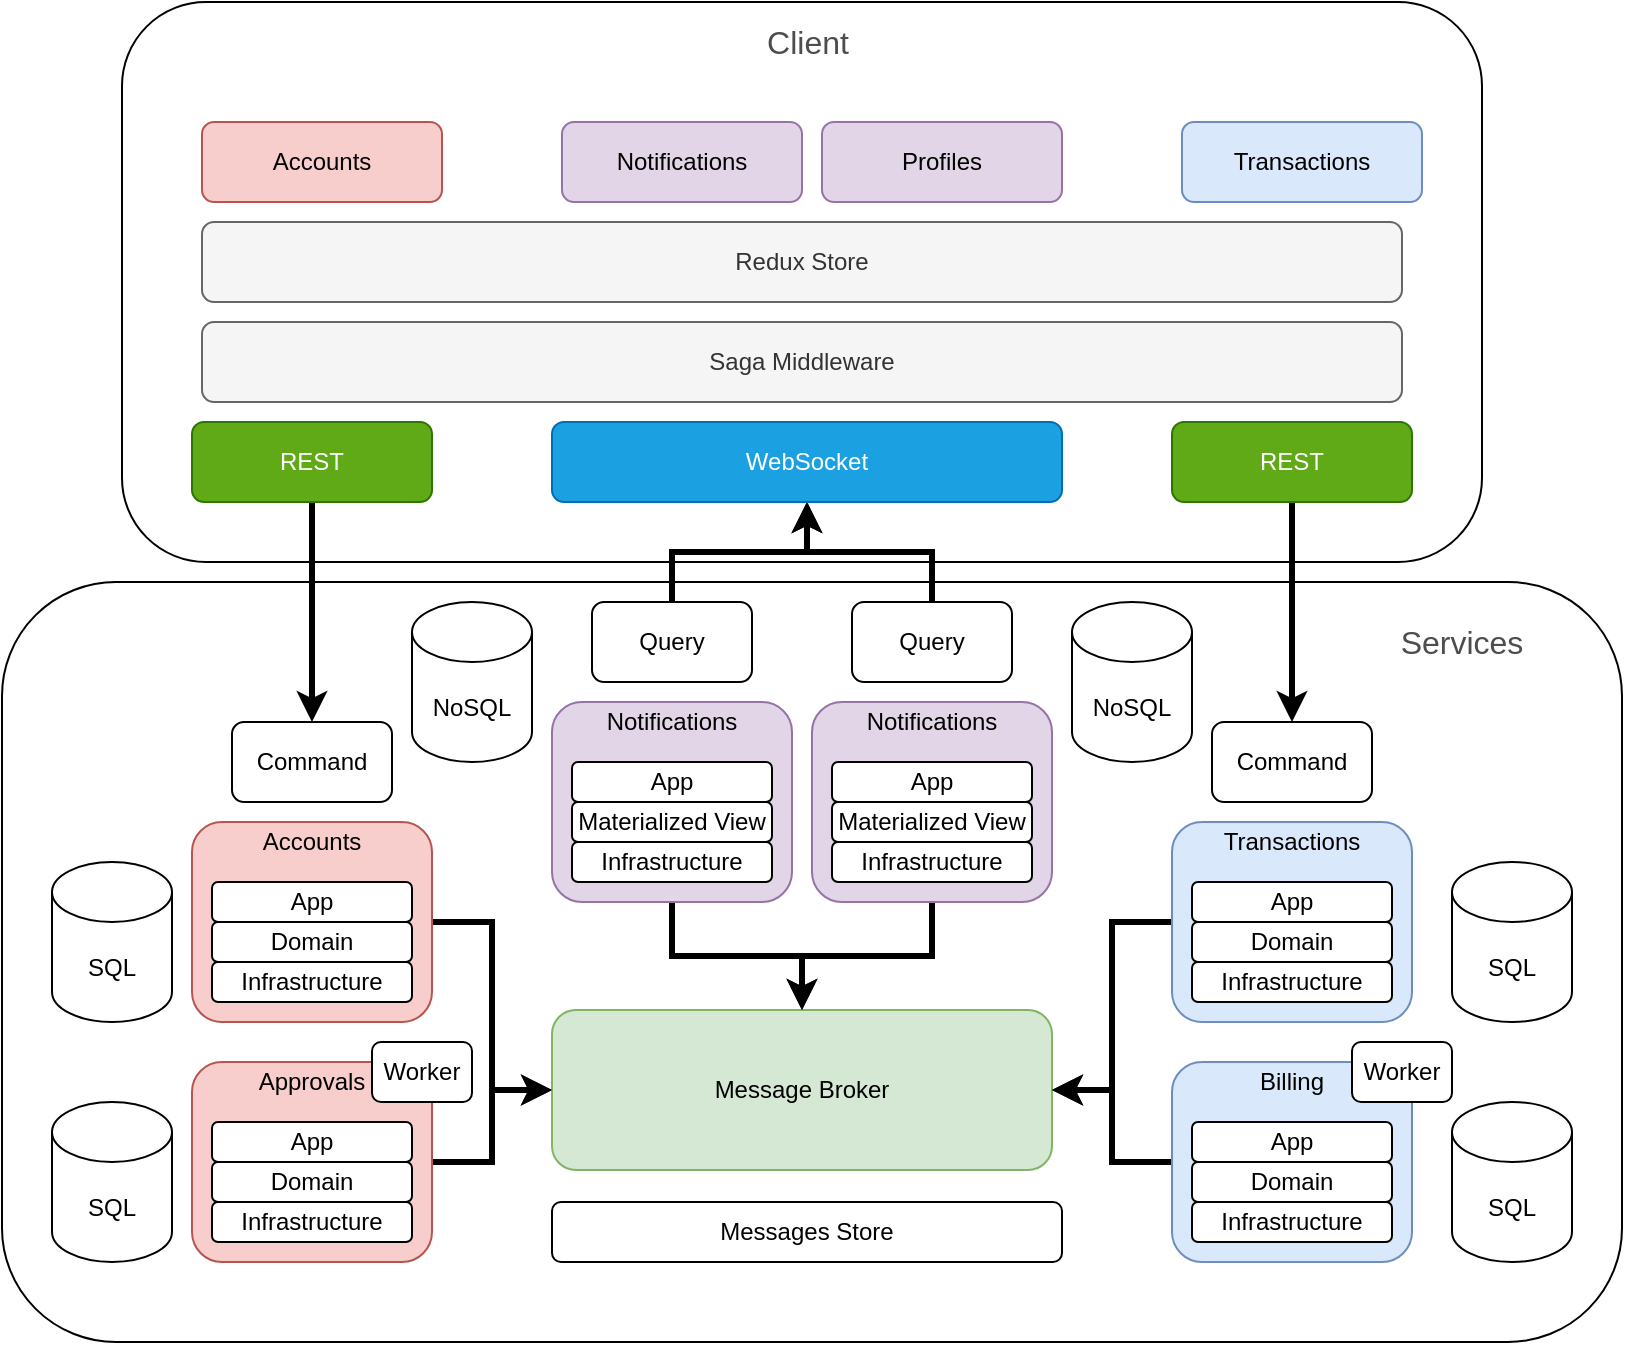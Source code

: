 <mxfile version="14.4.3" type="device"><diagram id="XTtuHSJ7GuML4tM0mIiY" name="Page-1"><mxGraphModel dx="1673" dy="898" grid="1" gridSize="10" guides="1" tooltips="1" connect="1" arrows="1" fold="1" page="1" pageScale="1" pageWidth="1169" pageHeight="827" math="0" shadow="0"><root><mxCell id="0"/><mxCell id="1" parent="0"/><mxCell id="d52PS9GOp6y7jKC5MIHb-171" value="" style="rounded=1;whiteSpace=wrap;html=1;" vertex="1" parent="1"><mxGeometry x="180" y="380" width="810" height="380" as="geometry"/></mxCell><mxCell id="d52PS9GOp6y7jKC5MIHb-165" value="" style="rounded=1;whiteSpace=wrap;html=1;" vertex="1" parent="1"><mxGeometry x="240" y="90" width="680" height="280" as="geometry"/></mxCell><mxCell id="d52PS9GOp6y7jKC5MIHb-148" style="edgeStyle=orthogonalEdgeStyle;rounded=0;orthogonalLoop=1;jettySize=auto;html=1;entryX=0;entryY=0.5;entryDx=0;entryDy=0;strokeWidth=3;" edge="1" parent="1" source="d52PS9GOp6y7jKC5MIHb-1" target="d52PS9GOp6y7jKC5MIHb-7"><mxGeometry relative="1" as="geometry"/></mxCell><mxCell id="d52PS9GOp6y7jKC5MIHb-1" value="" style="rounded=1;whiteSpace=wrap;html=1;fillColor=#f8cecc;strokeColor=#b85450;" vertex="1" parent="1"><mxGeometry x="275" y="500" width="120" height="100" as="geometry"/></mxCell><mxCell id="d52PS9GOp6y7jKC5MIHb-7" value="Message Broker" style="rounded=1;whiteSpace=wrap;html=1;fillColor=#d5e8d4;strokeColor=#82b366;" vertex="1" parent="1"><mxGeometry x="455" y="594" width="250" height="80" as="geometry"/></mxCell><mxCell id="d52PS9GOp6y7jKC5MIHb-11" value="Command" style="rounded=1;whiteSpace=wrap;html=1;" vertex="1" parent="1"><mxGeometry x="295" y="450" width="80" height="40" as="geometry"/></mxCell><mxCell id="d52PS9GOp6y7jKC5MIHb-157" style="edgeStyle=orthogonalEdgeStyle;rounded=0;orthogonalLoop=1;jettySize=auto;html=1;entryX=0.5;entryY=1;entryDx=0;entryDy=0;strokeWidth=3;" edge="1" parent="1" source="d52PS9GOp6y7jKC5MIHb-13" target="d52PS9GOp6y7jKC5MIHb-153"><mxGeometry relative="1" as="geometry"/></mxCell><mxCell id="d52PS9GOp6y7jKC5MIHb-13" value="Query" style="rounded=1;whiteSpace=wrap;html=1;" vertex="1" parent="1"><mxGeometry x="475" y="390" width="80" height="40" as="geometry"/></mxCell><mxCell id="d52PS9GOp6y7jKC5MIHb-16" value="App" style="rounded=1;whiteSpace=wrap;html=1;" vertex="1" parent="1"><mxGeometry x="285" y="530" width="100" height="20" as="geometry"/></mxCell><mxCell id="d52PS9GOp6y7jKC5MIHb-17" value="Domain" style="rounded=1;whiteSpace=wrap;html=1;" vertex="1" parent="1"><mxGeometry x="285" y="550" width="100" height="20" as="geometry"/></mxCell><mxCell id="d52PS9GOp6y7jKC5MIHb-18" value="Infrastructure" style="rounded=1;whiteSpace=wrap;html=1;" vertex="1" parent="1"><mxGeometry x="285" y="570" width="100" height="20" as="geometry"/></mxCell><mxCell id="d52PS9GOp6y7jKC5MIHb-19" value="Accounts" style="text;html=1;strokeColor=none;fillColor=none;align=center;verticalAlign=middle;whiteSpace=wrap;rounded=0;" vertex="1" parent="1"><mxGeometry x="300" y="500" width="70" height="20" as="geometry"/></mxCell><mxCell id="d52PS9GOp6y7jKC5MIHb-21" value="SQL" style="shape=cylinder3;whiteSpace=wrap;html=1;boundedLbl=1;backgroundOutline=1;size=15;" vertex="1" parent="1"><mxGeometry x="205" y="520" width="60" height="80" as="geometry"/></mxCell><mxCell id="d52PS9GOp6y7jKC5MIHb-144" style="edgeStyle=orthogonalEdgeStyle;rounded=0;orthogonalLoop=1;jettySize=auto;html=1;exitX=0.5;exitY=1;exitDx=0;exitDy=0;entryX=0.5;entryY=0;entryDx=0;entryDy=0;strokeWidth=3;" edge="1" parent="1" source="d52PS9GOp6y7jKC5MIHb-22" target="d52PS9GOp6y7jKC5MIHb-7"><mxGeometry relative="1" as="geometry"/></mxCell><mxCell id="d52PS9GOp6y7jKC5MIHb-22" value="" style="rounded=1;whiteSpace=wrap;html=1;fillColor=#e1d5e7;strokeColor=#9673a6;" vertex="1" parent="1"><mxGeometry x="455" y="440" width="120" height="100" as="geometry"/></mxCell><mxCell id="d52PS9GOp6y7jKC5MIHb-23" value="App" style="rounded=1;whiteSpace=wrap;html=1;" vertex="1" parent="1"><mxGeometry x="465" y="470" width="100" height="20" as="geometry"/></mxCell><mxCell id="d52PS9GOp6y7jKC5MIHb-24" value="Materialized View" style="rounded=1;whiteSpace=wrap;html=1;" vertex="1" parent="1"><mxGeometry x="465" y="490" width="100" height="20" as="geometry"/></mxCell><mxCell id="d52PS9GOp6y7jKC5MIHb-25" value="Infrastructure" style="rounded=1;whiteSpace=wrap;html=1;" vertex="1" parent="1"><mxGeometry x="465" y="510" width="100" height="20" as="geometry"/></mxCell><mxCell id="d52PS9GOp6y7jKC5MIHb-26" value="Notifications" style="text;html=1;strokeColor=none;fillColor=none;align=center;verticalAlign=middle;whiteSpace=wrap;rounded=0;" vertex="1" parent="1"><mxGeometry x="480" y="440" width="70" height="20" as="geometry"/></mxCell><mxCell id="d52PS9GOp6y7jKC5MIHb-27" value="NoSQL" style="shape=cylinder3;whiteSpace=wrap;html=1;boundedLbl=1;backgroundOutline=1;size=15;" vertex="1" parent="1"><mxGeometry x="385" y="390" width="60" height="80" as="geometry"/></mxCell><mxCell id="d52PS9GOp6y7jKC5MIHb-149" style="edgeStyle=orthogonalEdgeStyle;rounded=0;orthogonalLoop=1;jettySize=auto;html=1;entryX=0;entryY=0.5;entryDx=0;entryDy=0;strokeWidth=3;" edge="1" parent="1" source="d52PS9GOp6y7jKC5MIHb-28" target="d52PS9GOp6y7jKC5MIHb-7"><mxGeometry relative="1" as="geometry"/></mxCell><mxCell id="d52PS9GOp6y7jKC5MIHb-28" value="" style="rounded=1;whiteSpace=wrap;html=1;fillColor=#f8cecc;strokeColor=#b85450;" vertex="1" parent="1"><mxGeometry x="275" y="620" width="120" height="100" as="geometry"/></mxCell><mxCell id="d52PS9GOp6y7jKC5MIHb-30" value="App" style="rounded=1;whiteSpace=wrap;html=1;" vertex="1" parent="1"><mxGeometry x="285" y="650" width="100" height="20" as="geometry"/></mxCell><mxCell id="d52PS9GOp6y7jKC5MIHb-31" value="Domain" style="rounded=1;whiteSpace=wrap;html=1;" vertex="1" parent="1"><mxGeometry x="285" y="670" width="100" height="20" as="geometry"/></mxCell><mxCell id="d52PS9GOp6y7jKC5MIHb-32" value="Infrastructure" style="rounded=1;whiteSpace=wrap;html=1;" vertex="1" parent="1"><mxGeometry x="285" y="690" width="100" height="20" as="geometry"/></mxCell><mxCell id="d52PS9GOp6y7jKC5MIHb-33" value="Approvals" style="text;html=1;strokeColor=none;fillColor=none;align=center;verticalAlign=middle;whiteSpace=wrap;rounded=0;" vertex="1" parent="1"><mxGeometry x="300" y="620" width="70" height="20" as="geometry"/></mxCell><mxCell id="d52PS9GOp6y7jKC5MIHb-34" value="SQL" style="shape=cylinder3;whiteSpace=wrap;html=1;boundedLbl=1;backgroundOutline=1;size=15;" vertex="1" parent="1"><mxGeometry x="205" y="640" width="60" height="80" as="geometry"/></mxCell><mxCell id="d52PS9GOp6y7jKC5MIHb-36" value="Worker" style="rounded=1;whiteSpace=wrap;html=1;" vertex="1" parent="1"><mxGeometry x="365" y="610" width="50" height="30" as="geometry"/></mxCell><mxCell id="d52PS9GOp6y7jKC5MIHb-146" style="edgeStyle=orthogonalEdgeStyle;rounded=0;orthogonalLoop=1;jettySize=auto;html=1;entryX=1;entryY=0.5;entryDx=0;entryDy=0;strokeWidth=3;" edge="1" parent="1" source="d52PS9GOp6y7jKC5MIHb-37" target="d52PS9GOp6y7jKC5MIHb-7"><mxGeometry relative="1" as="geometry"/></mxCell><mxCell id="d52PS9GOp6y7jKC5MIHb-37" value="" style="rounded=1;whiteSpace=wrap;html=1;fillColor=#dae8fc;strokeColor=#6c8ebf;" vertex="1" parent="1"><mxGeometry x="765" y="500" width="120" height="100" as="geometry"/></mxCell><mxCell id="d52PS9GOp6y7jKC5MIHb-38" value="Command" style="rounded=1;whiteSpace=wrap;html=1;" vertex="1" parent="1"><mxGeometry x="785" y="450" width="80" height="40" as="geometry"/></mxCell><mxCell id="d52PS9GOp6y7jKC5MIHb-39" value="App" style="rounded=1;whiteSpace=wrap;html=1;" vertex="1" parent="1"><mxGeometry x="775" y="530" width="100" height="20" as="geometry"/></mxCell><mxCell id="d52PS9GOp6y7jKC5MIHb-40" value="Domain" style="rounded=1;whiteSpace=wrap;html=1;" vertex="1" parent="1"><mxGeometry x="775" y="550" width="100" height="20" as="geometry"/></mxCell><mxCell id="d52PS9GOp6y7jKC5MIHb-41" value="Infrastructure" style="rounded=1;whiteSpace=wrap;html=1;" vertex="1" parent="1"><mxGeometry x="775" y="570" width="100" height="20" as="geometry"/></mxCell><mxCell id="d52PS9GOp6y7jKC5MIHb-42" value="Transactions" style="text;html=1;strokeColor=none;fillColor=none;align=center;verticalAlign=middle;whiteSpace=wrap;rounded=0;" vertex="1" parent="1"><mxGeometry x="790" y="500" width="70" height="20" as="geometry"/></mxCell><mxCell id="d52PS9GOp6y7jKC5MIHb-43" value="SQL" style="shape=cylinder3;whiteSpace=wrap;html=1;boundedLbl=1;backgroundOutline=1;size=15;" vertex="1" parent="1"><mxGeometry x="905" y="520" width="60" height="80" as="geometry"/></mxCell><mxCell id="d52PS9GOp6y7jKC5MIHb-147" style="edgeStyle=orthogonalEdgeStyle;rounded=0;orthogonalLoop=1;jettySize=auto;html=1;entryX=1;entryY=0.5;entryDx=0;entryDy=0;strokeWidth=3;" edge="1" parent="1" source="d52PS9GOp6y7jKC5MIHb-44" target="d52PS9GOp6y7jKC5MIHb-7"><mxGeometry relative="1" as="geometry"/></mxCell><mxCell id="d52PS9GOp6y7jKC5MIHb-44" value="" style="rounded=1;whiteSpace=wrap;html=1;fillColor=#dae8fc;strokeColor=#6c8ebf;" vertex="1" parent="1"><mxGeometry x="765" y="620" width="120" height="100" as="geometry"/></mxCell><mxCell id="d52PS9GOp6y7jKC5MIHb-45" value="App" style="rounded=1;whiteSpace=wrap;html=1;" vertex="1" parent="1"><mxGeometry x="775" y="650" width="100" height="20" as="geometry"/></mxCell><mxCell id="d52PS9GOp6y7jKC5MIHb-46" value="Domain" style="rounded=1;whiteSpace=wrap;html=1;" vertex="1" parent="1"><mxGeometry x="775" y="670" width="100" height="20" as="geometry"/></mxCell><mxCell id="d52PS9GOp6y7jKC5MIHb-47" value="Infrastructure" style="rounded=1;whiteSpace=wrap;html=1;" vertex="1" parent="1"><mxGeometry x="775" y="690" width="100" height="20" as="geometry"/></mxCell><mxCell id="d52PS9GOp6y7jKC5MIHb-48" value="Billing" style="text;html=1;strokeColor=none;fillColor=none;align=center;verticalAlign=middle;whiteSpace=wrap;rounded=0;" vertex="1" parent="1"><mxGeometry x="790" y="620" width="70" height="20" as="geometry"/></mxCell><mxCell id="d52PS9GOp6y7jKC5MIHb-49" value="SQL" style="shape=cylinder3;whiteSpace=wrap;html=1;boundedLbl=1;backgroundOutline=1;size=15;" vertex="1" parent="1"><mxGeometry x="905" y="640" width="60" height="80" as="geometry"/></mxCell><mxCell id="d52PS9GOp6y7jKC5MIHb-50" value="Worker" style="rounded=1;whiteSpace=wrap;html=1;" vertex="1" parent="1"><mxGeometry x="855" y="610" width="50" height="30" as="geometry"/></mxCell><mxCell id="d52PS9GOp6y7jKC5MIHb-163" style="edgeStyle=orthogonalEdgeStyle;rounded=0;orthogonalLoop=1;jettySize=auto;html=1;exitX=0.5;exitY=0;exitDx=0;exitDy=0;entryX=0.5;entryY=1;entryDx=0;entryDy=0;strokeWidth=3;" edge="1" parent="1" source="d52PS9GOp6y7jKC5MIHb-60" target="d52PS9GOp6y7jKC5MIHb-153"><mxGeometry relative="1" as="geometry"/></mxCell><mxCell id="d52PS9GOp6y7jKC5MIHb-60" value="Query" style="rounded=1;whiteSpace=wrap;html=1;" vertex="1" parent="1"><mxGeometry x="605" y="390" width="80" height="40" as="geometry"/></mxCell><mxCell id="d52PS9GOp6y7jKC5MIHb-145" style="edgeStyle=orthogonalEdgeStyle;rounded=0;orthogonalLoop=1;jettySize=auto;html=1;exitX=0.5;exitY=1;exitDx=0;exitDy=0;entryX=0.5;entryY=0;entryDx=0;entryDy=0;strokeWidth=3;" edge="1" parent="1" source="d52PS9GOp6y7jKC5MIHb-61" target="d52PS9GOp6y7jKC5MIHb-7"><mxGeometry relative="1" as="geometry"/></mxCell><mxCell id="d52PS9GOp6y7jKC5MIHb-61" value="" style="rounded=1;whiteSpace=wrap;html=1;fillColor=#e1d5e7;strokeColor=#9673a6;" vertex="1" parent="1"><mxGeometry x="585" y="440" width="120" height="100" as="geometry"/></mxCell><mxCell id="d52PS9GOp6y7jKC5MIHb-62" value="App" style="rounded=1;whiteSpace=wrap;html=1;" vertex="1" parent="1"><mxGeometry x="595" y="470" width="100" height="20" as="geometry"/></mxCell><mxCell id="d52PS9GOp6y7jKC5MIHb-63" value="Materialized View" style="rounded=1;whiteSpace=wrap;html=1;" vertex="1" parent="1"><mxGeometry x="595" y="490" width="100" height="20" as="geometry"/></mxCell><mxCell id="d52PS9GOp6y7jKC5MIHb-64" value="Infrastructure" style="rounded=1;whiteSpace=wrap;html=1;" vertex="1" parent="1"><mxGeometry x="595" y="510" width="100" height="20" as="geometry"/></mxCell><mxCell id="d52PS9GOp6y7jKC5MIHb-65" value="Notifications" style="text;html=1;strokeColor=none;fillColor=none;align=center;verticalAlign=middle;whiteSpace=wrap;rounded=0;" vertex="1" parent="1"><mxGeometry x="610" y="440" width="70" height="20" as="geometry"/></mxCell><mxCell id="d52PS9GOp6y7jKC5MIHb-66" value="NoSQL" style="shape=cylinder3;whiteSpace=wrap;html=1;boundedLbl=1;backgroundOutline=1;size=15;" vertex="1" parent="1"><mxGeometry x="715" y="390" width="60" height="80" as="geometry"/></mxCell><mxCell id="d52PS9GOp6y7jKC5MIHb-156" style="edgeStyle=orthogonalEdgeStyle;rounded=0;orthogonalLoop=1;jettySize=auto;html=1;entryX=0.5;entryY=0;entryDx=0;entryDy=0;strokeWidth=3;" edge="1" parent="1" source="d52PS9GOp6y7jKC5MIHb-152" target="d52PS9GOp6y7jKC5MIHb-11"><mxGeometry relative="1" as="geometry"/></mxCell><mxCell id="d52PS9GOp6y7jKC5MIHb-152" value="REST" style="rounded=1;whiteSpace=wrap;html=1;fillColor=#60a917;strokeColor=#2D7600;fontColor=#ffffff;" vertex="1" parent="1"><mxGeometry x="275" y="300" width="120" height="40" as="geometry"/></mxCell><mxCell id="d52PS9GOp6y7jKC5MIHb-153" value="WebSocket" style="rounded=1;whiteSpace=wrap;html=1;fillColor=#1ba1e2;strokeColor=#006EAF;fontColor=#ffffff;" vertex="1" parent="1"><mxGeometry x="455" y="300" width="255" height="40" as="geometry"/></mxCell><mxCell id="d52PS9GOp6y7jKC5MIHb-164" style="edgeStyle=orthogonalEdgeStyle;rounded=0;orthogonalLoop=1;jettySize=auto;html=1;entryX=0.5;entryY=0;entryDx=0;entryDy=0;strokeWidth=3;" edge="1" parent="1" source="d52PS9GOp6y7jKC5MIHb-154" target="d52PS9GOp6y7jKC5MIHb-38"><mxGeometry relative="1" as="geometry"/></mxCell><mxCell id="d52PS9GOp6y7jKC5MIHb-154" value="REST" style="rounded=1;whiteSpace=wrap;html=1;fillColor=#60a917;strokeColor=#2D7600;fontColor=#ffffff;" vertex="1" parent="1"><mxGeometry x="765" y="300" width="120" height="40" as="geometry"/></mxCell><mxCell id="d52PS9GOp6y7jKC5MIHb-159" value="Notifications" style="rounded=1;whiteSpace=wrap;html=1;fillColor=#e1d5e7;strokeColor=#9673a6;" vertex="1" parent="1"><mxGeometry x="460" y="150" width="120" height="40" as="geometry"/></mxCell><mxCell id="d52PS9GOp6y7jKC5MIHb-160" value="Profiles" style="rounded=1;whiteSpace=wrap;html=1;fillColor=#e1d5e7;strokeColor=#9673a6;" vertex="1" parent="1"><mxGeometry x="590" y="150" width="120" height="40" as="geometry"/></mxCell><mxCell id="d52PS9GOp6y7jKC5MIHb-161" value="Accounts" style="rounded=1;whiteSpace=wrap;html=1;fillColor=#f8cecc;strokeColor=#b85450;" vertex="1" parent="1"><mxGeometry x="280" y="150" width="120" height="40" as="geometry"/></mxCell><mxCell id="d52PS9GOp6y7jKC5MIHb-162" value="Transactions" style="rounded=1;whiteSpace=wrap;html=1;fillColor=#dae8fc;strokeColor=#6c8ebf;" vertex="1" parent="1"><mxGeometry x="770" y="150" width="120" height="40" as="geometry"/></mxCell><mxCell id="d52PS9GOp6y7jKC5MIHb-167" value="Messages Store" style="rounded=1;whiteSpace=wrap;html=1;" vertex="1" parent="1"><mxGeometry x="455" y="690" width="255" height="30" as="geometry"/></mxCell><mxCell id="d52PS9GOp6y7jKC5MIHb-168" value="Saga Middleware" style="rounded=1;whiteSpace=wrap;html=1;fillColor=#f5f5f5;strokeColor=#666666;fontColor=#333333;" vertex="1" parent="1"><mxGeometry x="280" y="250" width="600" height="40" as="geometry"/></mxCell><mxCell id="d52PS9GOp6y7jKC5MIHb-169" value="Redux Store" style="rounded=1;whiteSpace=wrap;html=1;fillColor=#f5f5f5;strokeColor=#666666;fontColor=#333333;" vertex="1" parent="1"><mxGeometry x="280" y="200" width="600" height="40" as="geometry"/></mxCell><mxCell id="d52PS9GOp6y7jKC5MIHb-170" value="&lt;font style=&quot;font-size: 16px&quot; color=&quot;#4d4d4d&quot;&gt;Client&lt;/font&gt;" style="text;html=1;strokeColor=none;fillColor=none;align=center;verticalAlign=middle;whiteSpace=wrap;rounded=0;" vertex="1" parent="1"><mxGeometry x="547.5" y="100" width="70" height="20" as="geometry"/></mxCell><mxCell id="d52PS9GOp6y7jKC5MIHb-172" value="&lt;font style=&quot;font-size: 16px&quot; color=&quot;#4d4d4d&quot;&gt;Services&lt;/font&gt;" style="text;html=1;strokeColor=none;fillColor=none;align=center;verticalAlign=middle;whiteSpace=wrap;rounded=0;" vertex="1" parent="1"><mxGeometry x="875" y="400" width="70" height="20" as="geometry"/></mxCell></root></mxGraphModel></diagram></mxfile>